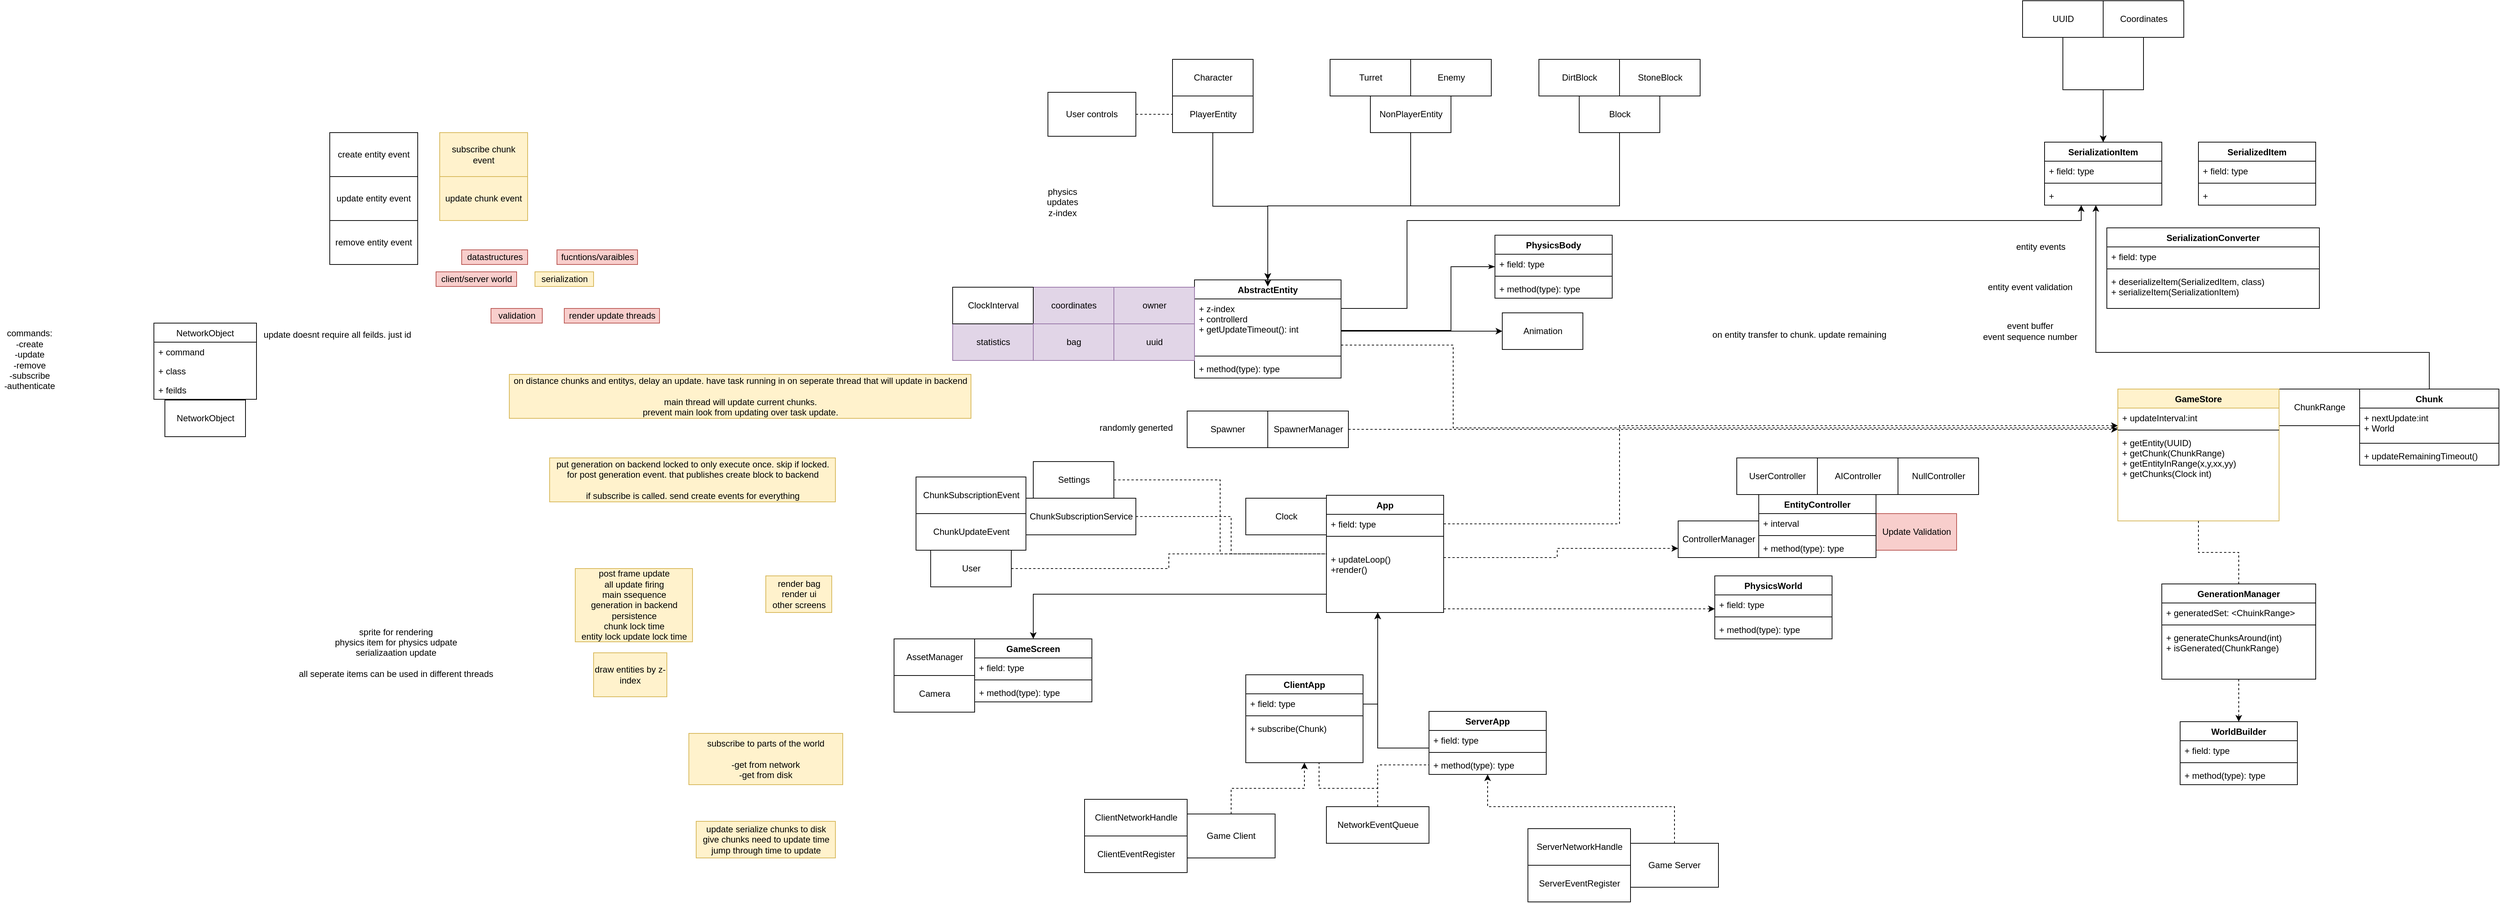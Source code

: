 <mxfile version="14.6.13" type="device"><diagram id="NtsDKtG4CIhu30oGSJeJ" name="infra design"><mxGraphModel dx="2348" dy="1795" grid="1" gridSize="10" guides="1" tooltips="1" connect="1" arrows="1" fold="1" page="1" pageScale="1" pageWidth="850" pageHeight="1100" math="0" shadow="0"><root><mxCell id="0"/><mxCell id="1" parent="0"/><mxCell id="fwEXRyzx7vFGP22jpzr9-11" value="subscribe to parts of the world&lt;br&gt;&lt;br&gt;-get from network&lt;br&gt;-get from disk" style="text;html=1;strokeColor=#d6b656;fillColor=#fff2cc;align=center;verticalAlign=middle;whiteSpace=wrap;rounded=0;" parent="1" vertex="1"><mxGeometry x="-570" y="840" width="210" height="70" as="geometry"/></mxCell><mxCell id="fwEXRyzx7vFGP22jpzr9-13" style="edgeStyle=none;rounded=0;orthogonalLoop=1;jettySize=auto;html=1;entryX=0;entryY=0.5;entryDx=0;entryDy=0;dashed=1;endArrow=none;endFill=0;" parent="1" source="fwEXRyzx7vFGP22jpzr9-12" target="fwEXRyzx7vFGP22jpzr9-9" edge="1"><mxGeometry relative="1" as="geometry"/></mxCell><mxCell id="fwEXRyzx7vFGP22jpzr9-12" value="User controls" style="rounded=0;whiteSpace=wrap;html=1;" parent="1" vertex="1"><mxGeometry x="-80" y="-35" width="120" height="60" as="geometry"/></mxCell><mxCell id="fwEXRyzx7vFGP22jpzr9-16" value="create entity event" style="rounded=0;whiteSpace=wrap;html=1;" parent="1" vertex="1"><mxGeometry x="-1060" y="20" width="120" height="60" as="geometry"/></mxCell><mxCell id="fwEXRyzx7vFGP22jpzr9-17" value="update entity event" style="rounded=0;whiteSpace=wrap;html=1;" parent="1" vertex="1"><mxGeometry x="-1060" y="80" width="120" height="60" as="geometry"/></mxCell><mxCell id="fwEXRyzx7vFGP22jpzr9-18" value="remove entity event" style="rounded=0;whiteSpace=wrap;html=1;" parent="1" vertex="1"><mxGeometry x="-1060" y="140" width="120" height="60" as="geometry"/></mxCell><mxCell id="fwEXRyzx7vFGP22jpzr9-19" value="entity events" style="text;html=1;strokeColor=none;fillColor=none;align=center;verticalAlign=middle;whiteSpace=wrap;rounded=0;" parent="1" vertex="1"><mxGeometry x="1180" y="131" width="190" height="90" as="geometry"/></mxCell><mxCell id="fwEXRyzx7vFGP22jpzr9-23" style="edgeStyle=orthogonalEdgeStyle;rounded=0;orthogonalLoop=1;jettySize=auto;html=1;endArrow=classic;endFill=1;" parent="1" source="fwEXRyzx7vFGP22jpzr9-76" target="fwEXRyzx7vFGP22jpzr9-72" edge="1"><mxGeometry relative="1" as="geometry"><mxPoint x="90" y="406" as="sourcePoint"/><mxPoint x="290" y="420" as="targetPoint"/><Array as="points"><mxPoint x="370" y="800"/></Array></mxGeometry></mxCell><mxCell id="fwEXRyzx7vFGP22jpzr9-22" value="draw entities by z-index" style="text;html=1;strokeColor=#d6b656;fillColor=#fff2cc;align=center;verticalAlign=middle;whiteSpace=wrap;rounded=0;" parent="1" vertex="1"><mxGeometry x="-700" y="730" width="100" height="60" as="geometry"/></mxCell><mxCell id="fwEXRyzx7vFGP22jpzr9-38" value="physics&lt;br&gt;updates&lt;br&gt;z-index" style="text;html=1;strokeColor=none;fillColor=none;align=center;verticalAlign=middle;whiteSpace=wrap;rounded=0;" parent="1" vertex="1"><mxGeometry x="-100" y="90" width="80" height="50" as="geometry"/></mxCell><mxCell id="fwEXRyzx7vFGP22jpzr9-41" value="entity event validation" style="text;html=1;align=center;verticalAlign=middle;resizable=0;points=[];autosize=1;" parent="1" vertex="1"><mxGeometry x="1195" y="221" width="130" height="20" as="geometry"/></mxCell><mxCell id="fwEXRyzx7vFGP22jpzr9-42" value="update serialize chunks to disk&lt;br&gt;give chunks need to update time&lt;br&gt;jump through time to update" style="text;html=1;align=center;verticalAlign=middle;resizable=0;points=[];autosize=1;fillColor=#fff2cc;strokeColor=#d6b656;" parent="1" vertex="1"><mxGeometry x="-560" y="960" width="190" height="50" as="geometry"/></mxCell><mxCell id="fwEXRyzx7vFGP22jpzr9-43" value="event buffer&lt;br&gt;event sequence number" style="text;html=1;align=center;verticalAlign=middle;resizable=0;points=[];autosize=1;" parent="1" vertex="1"><mxGeometry x="1190" y="276" width="140" height="30" as="geometry"/></mxCell><mxCell id="fwEXRyzx7vFGP22jpzr9-48" value="PhysicsWorld" style="swimlane;fontStyle=1;align=center;verticalAlign=top;childLayout=stackLayout;horizontal=1;startSize=26;horizontalStack=0;resizeParent=1;resizeParentMax=0;resizeLast=0;collapsible=1;marginBottom=0;" parent="1" vertex="1"><mxGeometry x="830" y="625" width="160" height="86" as="geometry"/></mxCell><mxCell id="fwEXRyzx7vFGP22jpzr9-49" value="+ field: type" style="text;strokeColor=none;fillColor=none;align=left;verticalAlign=top;spacingLeft=4;spacingRight=4;overflow=hidden;rotatable=0;points=[[0,0.5],[1,0.5]];portConstraint=eastwest;" parent="fwEXRyzx7vFGP22jpzr9-48" vertex="1"><mxGeometry y="26" width="160" height="26" as="geometry"/></mxCell><mxCell id="fwEXRyzx7vFGP22jpzr9-50" value="" style="line;strokeWidth=1;fillColor=none;align=left;verticalAlign=middle;spacingTop=-1;spacingLeft=3;spacingRight=3;rotatable=0;labelPosition=right;points=[];portConstraint=eastwest;" parent="fwEXRyzx7vFGP22jpzr9-48" vertex="1"><mxGeometry y="52" width="160" height="8" as="geometry"/></mxCell><mxCell id="fwEXRyzx7vFGP22jpzr9-51" value="+ method(type): type" style="text;strokeColor=none;fillColor=none;align=left;verticalAlign=top;spacingLeft=4;spacingRight=4;overflow=hidden;rotatable=0;points=[[0,0.5],[1,0.5]];portConstraint=eastwest;" parent="fwEXRyzx7vFGP22jpzr9-48" vertex="1"><mxGeometry y="60" width="160" height="26" as="geometry"/></mxCell><mxCell id="fwEXRyzx7vFGP22jpzr9-56" value="PhysicsBody" style="swimlane;fontStyle=1;align=center;verticalAlign=top;childLayout=stackLayout;horizontal=1;startSize=26;horizontalStack=0;resizeParent=1;resizeParentMax=0;resizeLast=0;collapsible=1;marginBottom=0;" parent="1" vertex="1"><mxGeometry x="530" y="160" width="160" height="86" as="geometry"/></mxCell><mxCell id="fwEXRyzx7vFGP22jpzr9-57" value="+ field: type" style="text;strokeColor=none;fillColor=none;align=left;verticalAlign=top;spacingLeft=4;spacingRight=4;overflow=hidden;rotatable=0;points=[[0,0.5],[1,0.5]];portConstraint=eastwest;" parent="fwEXRyzx7vFGP22jpzr9-56" vertex="1"><mxGeometry y="26" width="160" height="26" as="geometry"/></mxCell><mxCell id="fwEXRyzx7vFGP22jpzr9-58" value="" style="line;strokeWidth=1;fillColor=none;align=left;verticalAlign=middle;spacingTop=-1;spacingLeft=3;spacingRight=3;rotatable=0;labelPosition=right;points=[];portConstraint=eastwest;" parent="fwEXRyzx7vFGP22jpzr9-56" vertex="1"><mxGeometry y="52" width="160" height="8" as="geometry"/></mxCell><mxCell id="fwEXRyzx7vFGP22jpzr9-59" value="+ method(type): type" style="text;strokeColor=none;fillColor=none;align=left;verticalAlign=top;spacingLeft=4;spacingRight=4;overflow=hidden;rotatable=0;points=[[0,0.5],[1,0.5]];portConstraint=eastwest;" parent="fwEXRyzx7vFGP22jpzr9-56" vertex="1"><mxGeometry y="60" width="160" height="26" as="geometry"/></mxCell><mxCell id="fwEXRyzx7vFGP22jpzr9-60" style="edgeStyle=orthogonalEdgeStyle;rounded=0;orthogonalLoop=1;jettySize=auto;html=1;endArrow=classicThin;endFill=1;" parent="1" source="fwEXRyzx7vFGP22jpzr9-45" target="fwEXRyzx7vFGP22jpzr9-56" edge="1"><mxGeometry relative="1" as="geometry"><Array as="points"><mxPoint x="470" y="290"/><mxPoint x="470" y="203"/></Array></mxGeometry></mxCell><mxCell id="fwEXRyzx7vFGP22jpzr9-61" value="WorldBuilder" style="swimlane;fontStyle=1;align=center;verticalAlign=top;childLayout=stackLayout;horizontal=1;startSize=26;horizontalStack=0;resizeParent=1;resizeParentMax=0;resizeLast=0;collapsible=1;marginBottom=0;" parent="1" vertex="1"><mxGeometry x="1465" y="824" width="160" height="86" as="geometry"/></mxCell><mxCell id="fwEXRyzx7vFGP22jpzr9-62" value="+ field: type" style="text;strokeColor=none;fillColor=none;align=left;verticalAlign=top;spacingLeft=4;spacingRight=4;overflow=hidden;rotatable=0;points=[[0,0.5],[1,0.5]];portConstraint=eastwest;" parent="fwEXRyzx7vFGP22jpzr9-61" vertex="1"><mxGeometry y="26" width="160" height="26" as="geometry"/></mxCell><mxCell id="fwEXRyzx7vFGP22jpzr9-63" value="" style="line;strokeWidth=1;fillColor=none;align=left;verticalAlign=middle;spacingTop=-1;spacingLeft=3;spacingRight=3;rotatable=0;labelPosition=right;points=[];portConstraint=eastwest;" parent="fwEXRyzx7vFGP22jpzr9-61" vertex="1"><mxGeometry y="52" width="160" height="8" as="geometry"/></mxCell><mxCell id="fwEXRyzx7vFGP22jpzr9-64" value="+ method(type): type" style="text;strokeColor=none;fillColor=none;align=left;verticalAlign=top;spacingLeft=4;spacingRight=4;overflow=hidden;rotatable=0;points=[[0,0.5],[1,0.5]];portConstraint=eastwest;" parent="fwEXRyzx7vFGP22jpzr9-61" vertex="1"><mxGeometry y="60" width="160" height="26" as="geometry"/></mxCell><mxCell id="fwEXRyzx7vFGP22jpzr9-72" value="App" style="swimlane;fontStyle=1;align=center;verticalAlign=top;childLayout=stackLayout;horizontal=1;startSize=26;horizontalStack=0;resizeParent=1;resizeParentMax=0;resizeLast=0;collapsible=1;marginBottom=0;" parent="1" vertex="1"><mxGeometry x="300" y="515" width="160" height="160" as="geometry"/></mxCell><mxCell id="fwEXRyzx7vFGP22jpzr9-73" value="+ field: type" style="text;strokeColor=none;fillColor=none;align=left;verticalAlign=top;spacingLeft=4;spacingRight=4;overflow=hidden;rotatable=0;points=[[0,0.5],[1,0.5]];portConstraint=eastwest;" parent="fwEXRyzx7vFGP22jpzr9-72" vertex="1"><mxGeometry y="26" width="160" height="26" as="geometry"/></mxCell><mxCell id="fwEXRyzx7vFGP22jpzr9-74" value="" style="line;strokeWidth=1;fillColor=none;align=left;verticalAlign=middle;spacingTop=-1;spacingLeft=3;spacingRight=3;rotatable=0;labelPosition=right;points=[];portConstraint=eastwest;" parent="fwEXRyzx7vFGP22jpzr9-72" vertex="1"><mxGeometry y="52" width="160" height="8" as="geometry"/></mxCell><mxCell id="fwEXRyzx7vFGP22jpzr9-75" value="&#10;+ updateLoop()&#10;+render()" style="text;strokeColor=none;fillColor=none;align=left;verticalAlign=top;spacingLeft=4;spacingRight=4;overflow=hidden;rotatable=0;points=[[0,0.5],[1,0.5]];portConstraint=eastwest;" parent="fwEXRyzx7vFGP22jpzr9-72" vertex="1"><mxGeometry y="60" width="160" height="100" as="geometry"/></mxCell><mxCell id="fwEXRyzx7vFGP22jpzr9-86" style="edgeStyle=orthogonalEdgeStyle;rounded=0;orthogonalLoop=1;jettySize=auto;html=1;endArrow=classic;endFill=1;" parent="1" source="fwEXRyzx7vFGP22jpzr9-80" target="fwEXRyzx7vFGP22jpzr9-72" edge="1"><mxGeometry relative="1" as="geometry"><Array as="points"><mxPoint x="580" y="860"/><mxPoint x="370" y="860"/></Array></mxGeometry></mxCell><mxCell id="fwEXRyzx7vFGP22jpzr9-80" value="ServerApp" style="swimlane;fontStyle=1;align=center;verticalAlign=top;childLayout=stackLayout;horizontal=1;startSize=26;horizontalStack=0;resizeParent=1;resizeParentMax=0;resizeLast=0;collapsible=1;marginBottom=0;" parent="1" vertex="1"><mxGeometry x="440" y="810" width="160" height="86" as="geometry"/></mxCell><mxCell id="fwEXRyzx7vFGP22jpzr9-81" value="+ field: type" style="text;strokeColor=none;fillColor=none;align=left;verticalAlign=top;spacingLeft=4;spacingRight=4;overflow=hidden;rotatable=0;points=[[0,0.5],[1,0.5]];portConstraint=eastwest;" parent="fwEXRyzx7vFGP22jpzr9-80" vertex="1"><mxGeometry y="26" width="160" height="26" as="geometry"/></mxCell><mxCell id="fwEXRyzx7vFGP22jpzr9-82" value="" style="line;strokeWidth=1;fillColor=none;align=left;verticalAlign=middle;spacingTop=-1;spacingLeft=3;spacingRight=3;rotatable=0;labelPosition=right;points=[];portConstraint=eastwest;" parent="fwEXRyzx7vFGP22jpzr9-80" vertex="1"><mxGeometry y="52" width="160" height="8" as="geometry"/></mxCell><mxCell id="fwEXRyzx7vFGP22jpzr9-83" value="+ method(type): type" style="text;strokeColor=none;fillColor=none;align=left;verticalAlign=top;spacingLeft=4;spacingRight=4;overflow=hidden;rotatable=0;points=[[0,0.5],[1,0.5]];portConstraint=eastwest;" parent="fwEXRyzx7vFGP22jpzr9-80" vertex="1"><mxGeometry y="60" width="160" height="26" as="geometry"/></mxCell><mxCell id="fwEXRyzx7vFGP22jpzr9-120" value="Clock" style="html=1;" parent="1" vertex="1"><mxGeometry x="190" y="519" width="110" height="50" as="geometry"/></mxCell><mxCell id="fwEXRyzx7vFGP22jpzr9-162" style="edgeStyle=orthogonalEdgeStyle;rounded=0;orthogonalLoop=1;jettySize=auto;html=1;dashed=1;endArrow=none;endFill=0;" parent="1" source="fwEXRyzx7vFGP22jpzr9-121" target="fwEXRyzx7vFGP22jpzr9-72" edge="1"><mxGeometry relative="1" as="geometry"/></mxCell><mxCell id="fwEXRyzx7vFGP22jpzr9-121" value="User" style="html=1;" parent="1" vertex="1"><mxGeometry x="-240" y="590" width="110" height="50" as="geometry"/></mxCell><mxCell id="fwEXRyzx7vFGP22jpzr9-125" value="" style="group" parent="1" vertex="1" connectable="0"><mxGeometry x="590" y="-80" width="220" height="100" as="geometry"/></mxCell><mxCell id="fwEXRyzx7vFGP22jpzr9-2" value="Block" style="html=1;" parent="fwEXRyzx7vFGP22jpzr9-125" vertex="1"><mxGeometry x="55" y="50" width="110" height="50" as="geometry"/></mxCell><mxCell id="fwEXRyzx7vFGP22jpzr9-29" value="DirtBlock" style="html=1;" parent="fwEXRyzx7vFGP22jpzr9-125" vertex="1"><mxGeometry width="110" height="50" as="geometry"/></mxCell><mxCell id="fwEXRyzx7vFGP22jpzr9-30" value="StoneBlock" style="html=1;" parent="fwEXRyzx7vFGP22jpzr9-125" vertex="1"><mxGeometry x="110" width="110" height="50" as="geometry"/></mxCell><mxCell id="fwEXRyzx7vFGP22jpzr9-31" style="edgeStyle=none;rounded=0;orthogonalLoop=1;jettySize=auto;html=1;exitX=0.75;exitY=1;exitDx=0;exitDy=0;dashed=1;endArrow=none;endFill=0;" parent="fwEXRyzx7vFGP22jpzr9-125" source="fwEXRyzx7vFGP22jpzr9-2" target="fwEXRyzx7vFGP22jpzr9-2" edge="1"><mxGeometry relative="1" as="geometry"/></mxCell><mxCell id="fwEXRyzx7vFGP22jpzr9-126" value="" style="group" parent="1" vertex="1" connectable="0"><mxGeometry x="305" y="-80" width="220" height="100" as="geometry"/></mxCell><mxCell id="fwEXRyzx7vFGP22jpzr9-10" value="NonPlayerEntity" style="html=1;" parent="fwEXRyzx7vFGP22jpzr9-126" vertex="1"><mxGeometry x="55" y="50" width="110" height="50" as="geometry"/></mxCell><mxCell id="fwEXRyzx7vFGP22jpzr9-25" value="Turret" style="html=1;" parent="fwEXRyzx7vFGP22jpzr9-126" vertex="1"><mxGeometry width="110" height="50" as="geometry"/></mxCell><mxCell id="fwEXRyzx7vFGP22jpzr9-27" value="Enemy" style="html=1;" parent="fwEXRyzx7vFGP22jpzr9-126" vertex="1"><mxGeometry x="110" width="110" height="50" as="geometry"/></mxCell><mxCell id="fwEXRyzx7vFGP22jpzr9-127" value="" style="group" parent="1" vertex="1" connectable="0"><mxGeometry x="90" y="-80" width="110" height="100" as="geometry"/></mxCell><mxCell id="fwEXRyzx7vFGP22jpzr9-8" value="Character" style="html=1;" parent="fwEXRyzx7vFGP22jpzr9-127" vertex="1"><mxGeometry width="110" height="50" as="geometry"/></mxCell><mxCell id="fwEXRyzx7vFGP22jpzr9-9" value="PlayerEntity" style="html=1;" parent="fwEXRyzx7vFGP22jpzr9-127" vertex="1"><mxGeometry y="50" width="110" height="50" as="geometry"/></mxCell><mxCell id="fwEXRyzx7vFGP22jpzr9-128" value="" style="group" parent="1" vertex="1" connectable="0"><mxGeometry x="575" y="970" width="260" height="100" as="geometry"/></mxCell><mxCell id="fwEXRyzx7vFGP22jpzr9-37" value="Game Server" style="rounded=0;whiteSpace=wrap;html=1;" parent="fwEXRyzx7vFGP22jpzr9-128" vertex="1"><mxGeometry x="140" y="20" width="120" height="60" as="geometry"/></mxCell><mxCell id="fwEXRyzx7vFGP22jpzr9-53" value="ServerNetworkHandle" style="html=1;" parent="fwEXRyzx7vFGP22jpzr9-128" vertex="1"><mxGeometry width="140" height="50" as="geometry"/></mxCell><mxCell id="fwEXRyzx7vFGP22jpzr9-55" value="ServerEventRegister" style="html=1;" parent="fwEXRyzx7vFGP22jpzr9-128" vertex="1"><mxGeometry y="50" width="140" height="50" as="geometry"/></mxCell><mxCell id="fwEXRyzx7vFGP22jpzr9-129" value="" style="group" parent="1" vertex="1" connectable="0"><mxGeometry x="-30" y="930" width="260" height="100" as="geometry"/></mxCell><mxCell id="fwEXRyzx7vFGP22jpzr9-52" value="ClientNetworkHandle" style="html=1;" parent="fwEXRyzx7vFGP22jpzr9-129" vertex="1"><mxGeometry width="140" height="50" as="geometry"/></mxCell><mxCell id="fwEXRyzx7vFGP22jpzr9-54" value="ClientEventRegister" style="html=1;" parent="fwEXRyzx7vFGP22jpzr9-129" vertex="1"><mxGeometry y="50" width="140" height="50" as="geometry"/></mxCell><mxCell id="fwEXRyzx7vFGP22jpzr9-87" value="Game Client" style="rounded=0;whiteSpace=wrap;html=1;" parent="fwEXRyzx7vFGP22jpzr9-129" vertex="1"><mxGeometry x="140" y="20" width="120" height="60" as="geometry"/></mxCell><mxCell id="fwEXRyzx7vFGP22jpzr9-165" style="edgeStyle=orthogonalEdgeStyle;rounded=0;orthogonalLoop=1;jettySize=auto;html=1;dashed=1;endArrow=none;endFill=0;" parent="1" source="fwEXRyzx7vFGP22jpzr9-130" target="fwEXRyzx7vFGP22jpzr9-72" edge="1"><mxGeometry relative="1" as="geometry"/></mxCell><mxCell id="fwEXRyzx7vFGP22jpzr9-130" value="ChunkSubscriptionService" style="html=1;" parent="1" vertex="1"><mxGeometry x="-110" y="519" width="150" height="50" as="geometry"/></mxCell><mxCell id="fwEXRyzx7vFGP22jpzr9-160" style="edgeStyle=orthogonalEdgeStyle;rounded=0;orthogonalLoop=1;jettySize=auto;html=1;dashed=1;endArrow=none;endFill=0;" parent="1" source="fwEXRyzx7vFGP22jpzr9-137" target="fwEXRyzx7vFGP22jpzr9-72" edge="1"><mxGeometry relative="1" as="geometry"/></mxCell><mxCell id="fwEXRyzx7vFGP22jpzr9-137" value="Settings" style="html=1;" parent="1" vertex="1"><mxGeometry x="-100" y="469" width="110" height="50" as="geometry"/></mxCell><mxCell id="fwEXRyzx7vFGP22jpzr9-138" style="edgeStyle=orthogonalEdgeStyle;rounded=0;orthogonalLoop=1;jettySize=auto;html=1;endArrow=classic;endFill=1;dashed=1;" parent="1" source="fwEXRyzx7vFGP22jpzr9-73" target="fwEXRyzx7vFGP22jpzr9-106" edge="1"><mxGeometry relative="1" as="geometry"><Array as="points"><mxPoint x="700" y="554"/><mxPoint x="700" y="420"/></Array></mxGeometry></mxCell><mxCell id="fwEXRyzx7vFGP22jpzr9-139" style="edgeStyle=orthogonalEdgeStyle;rounded=0;orthogonalLoop=1;jettySize=auto;html=1;dashed=1;endArrow=none;endFill=0;" parent="1" source="fwEXRyzx7vFGP22jpzr9-44" target="fwEXRyzx7vFGP22jpzr9-106" edge="1"><mxGeometry relative="1" as="geometry"><Array as="points"><mxPoint x="473" y="310"/><mxPoint x="473" y="423"/></Array></mxGeometry></mxCell><mxCell id="fwEXRyzx7vFGP22jpzr9-140" value="Animation" style="html=1;" parent="1" vertex="1"><mxGeometry x="540" y="266" width="110" height="50" as="geometry"/></mxCell><mxCell id="fwEXRyzx7vFGP22jpzr9-141" style="edgeStyle=orthogonalEdgeStyle;rounded=0;orthogonalLoop=1;jettySize=auto;html=1;entryX=0;entryY=0.5;entryDx=0;entryDy=0;endArrow=classic;endFill=1;" parent="1" source="fwEXRyzx7vFGP22jpzr9-45" target="fwEXRyzx7vFGP22jpzr9-140" edge="1"><mxGeometry relative="1" as="geometry"><Array as="points"><mxPoint x="460" y="291"/><mxPoint x="460" y="291"/></Array></mxGeometry></mxCell><mxCell id="fwEXRyzx7vFGP22jpzr9-146" value="" style="group" parent="1" vertex="1" connectable="0"><mxGeometry x="780" y="464" width="400" height="136" as="geometry"/></mxCell><mxCell id="fwEXRyzx7vFGP22jpzr9-118" value="UserController" style="html=1;" parent="fwEXRyzx7vFGP22jpzr9-146" vertex="1"><mxGeometry x="80" width="110" height="50" as="geometry"/></mxCell><mxCell id="fwEXRyzx7vFGP22jpzr9-119" value="AIController" style="html=1;" parent="fwEXRyzx7vFGP22jpzr9-146" vertex="1"><mxGeometry x="190" width="110" height="50" as="geometry"/></mxCell><mxCell id="fwEXRyzx7vFGP22jpzr9-124" value="" style="group" parent="fwEXRyzx7vFGP22jpzr9-146" vertex="1" connectable="0"><mxGeometry y="50" width="380" height="86" as="geometry"/></mxCell><mxCell id="fwEXRyzx7vFGP22jpzr9-98" value="ControllerManager" style="html=1;" parent="fwEXRyzx7vFGP22jpzr9-124" vertex="1"><mxGeometry y="36" width="110" height="50" as="geometry"/></mxCell><mxCell id="fwEXRyzx7vFGP22jpzr9-99" value="Update Validation" style="html=1;fillColor=#f8cecc;strokeColor=#b85450;" parent="fwEXRyzx7vFGP22jpzr9-124" vertex="1"><mxGeometry x="270" y="26" width="110" height="50" as="geometry"/></mxCell><mxCell id="fwEXRyzx7vFGP22jpzr9-114" value="EntityController" style="swimlane;fontStyle=1;align=center;verticalAlign=top;childLayout=stackLayout;horizontal=1;startSize=26;horizontalStack=0;resizeParent=1;resizeParentMax=0;resizeLast=0;collapsible=1;marginBottom=0;" parent="fwEXRyzx7vFGP22jpzr9-124" vertex="1"><mxGeometry x="110" width="160" height="86" as="geometry"/></mxCell><mxCell id="fwEXRyzx7vFGP22jpzr9-115" value="+ interval" style="text;strokeColor=none;fillColor=none;align=left;verticalAlign=top;spacingLeft=4;spacingRight=4;overflow=hidden;rotatable=0;points=[[0,0.5],[1,0.5]];portConstraint=eastwest;" parent="fwEXRyzx7vFGP22jpzr9-114" vertex="1"><mxGeometry y="26" width="160" height="26" as="geometry"/></mxCell><mxCell id="fwEXRyzx7vFGP22jpzr9-116" value="" style="line;strokeWidth=1;fillColor=none;align=left;verticalAlign=middle;spacingTop=-1;spacingLeft=3;spacingRight=3;rotatable=0;labelPosition=right;points=[];portConstraint=eastwest;" parent="fwEXRyzx7vFGP22jpzr9-114" vertex="1"><mxGeometry y="52" width="160" height="8" as="geometry"/></mxCell><mxCell id="fwEXRyzx7vFGP22jpzr9-117" value="+ method(type): type" style="text;strokeColor=none;fillColor=none;align=left;verticalAlign=top;spacingLeft=4;spacingRight=4;overflow=hidden;rotatable=0;points=[[0,0.5],[1,0.5]];portConstraint=eastwest;" parent="fwEXRyzx7vFGP22jpzr9-114" vertex="1"><mxGeometry y="60" width="160" height="26" as="geometry"/></mxCell><mxCell id="fwEXRyzx7vFGP22jpzr9-234" value="NullController" style="html=1;" parent="fwEXRyzx7vFGP22jpzr9-146" vertex="1"><mxGeometry x="300" width="110" height="50" as="geometry"/></mxCell><mxCell id="fwEXRyzx7vFGP22jpzr9-147" value="" style="group" parent="1" vertex="1" connectable="0"><mxGeometry x="-80" y="760" width="430" height="120" as="geometry"/></mxCell><mxCell id="fwEXRyzx7vFGP22jpzr9-76" value="ClientApp" style="swimlane;fontStyle=1;align=center;verticalAlign=top;childLayout=stackLayout;horizontal=1;startSize=26;horizontalStack=0;resizeParent=1;resizeParentMax=0;resizeLast=0;collapsible=1;marginBottom=0;" parent="fwEXRyzx7vFGP22jpzr9-147" vertex="1"><mxGeometry x="270" width="160" height="120" as="geometry"/></mxCell><mxCell id="fwEXRyzx7vFGP22jpzr9-77" value="+ field: type" style="text;strokeColor=none;fillColor=none;align=left;verticalAlign=top;spacingLeft=4;spacingRight=4;overflow=hidden;rotatable=0;points=[[0,0.5],[1,0.5]];portConstraint=eastwest;" parent="fwEXRyzx7vFGP22jpzr9-76" vertex="1"><mxGeometry y="26" width="160" height="26" as="geometry"/></mxCell><mxCell id="fwEXRyzx7vFGP22jpzr9-78" value="" style="line;strokeWidth=1;fillColor=none;align=left;verticalAlign=middle;spacingTop=-1;spacingLeft=3;spacingRight=3;rotatable=0;labelPosition=right;points=[];portConstraint=eastwest;" parent="fwEXRyzx7vFGP22jpzr9-76" vertex="1"><mxGeometry y="52" width="160" height="8" as="geometry"/></mxCell><mxCell id="fwEXRyzx7vFGP22jpzr9-79" value="+ subscribe(Chunk)" style="text;strokeColor=none;fillColor=none;align=left;verticalAlign=top;spacingLeft=4;spacingRight=4;overflow=hidden;rotatable=0;points=[[0,0.5],[1,0.5]];portConstraint=eastwest;" parent="fwEXRyzx7vFGP22jpzr9-76" vertex="1"><mxGeometry y="60" width="160" height="60" as="geometry"/></mxCell><mxCell id="fwEXRyzx7vFGP22jpzr9-148" style="edgeStyle=orthogonalEdgeStyle;rounded=0;orthogonalLoop=1;jettySize=auto;html=1;endArrow=classic;endFill=1;dashed=1;" parent="1" source="fwEXRyzx7vFGP22jpzr9-75" target="fwEXRyzx7vFGP22jpzr9-48" edge="1"><mxGeometry relative="1" as="geometry"><Array as="points"><mxPoint x="590" y="670"/><mxPoint x="590" y="670"/></Array></mxGeometry></mxCell><mxCell id="fwEXRyzx7vFGP22jpzr9-149" style="edgeStyle=orthogonalEdgeStyle;rounded=0;orthogonalLoop=1;jettySize=auto;html=1;dashed=1;endArrow=classic;endFill=1;" parent="1" source="fwEXRyzx7vFGP22jpzr9-87" target="fwEXRyzx7vFGP22jpzr9-76" edge="1"><mxGeometry relative="1" as="geometry"/></mxCell><mxCell id="fwEXRyzx7vFGP22jpzr9-150" style="edgeStyle=orthogonalEdgeStyle;rounded=0;orthogonalLoop=1;jettySize=auto;html=1;dashed=1;endArrow=classic;endFill=1;" parent="1" source="fwEXRyzx7vFGP22jpzr9-37" target="fwEXRyzx7vFGP22jpzr9-80" edge="1"><mxGeometry relative="1" as="geometry"><Array as="points"><mxPoint x="775" y="940"/><mxPoint x="520" y="940"/></Array></mxGeometry></mxCell><mxCell id="fwEXRyzx7vFGP22jpzr9-151" style="edgeStyle=orthogonalEdgeStyle;rounded=0;orthogonalLoop=1;jettySize=auto;html=1;entryX=0;entryY=0.75;entryDx=0;entryDy=0;dashed=1;endArrow=classic;endFill=1;" parent="1" source="fwEXRyzx7vFGP22jpzr9-75" target="fwEXRyzx7vFGP22jpzr9-98" edge="1"><mxGeometry relative="1" as="geometry"><Array as="points"><mxPoint x="615" y="600"/><mxPoint x="615" y="588"/></Array></mxGeometry></mxCell><mxCell id="fwEXRyzx7vFGP22jpzr9-153" style="edgeStyle=orthogonalEdgeStyle;rounded=0;orthogonalLoop=1;jettySize=auto;html=1;dashed=1;endArrow=none;endFill=0;entryX=0;entryY=0.5;entryDx=0;entryDy=0;" parent="1" source="fwEXRyzx7vFGP22jpzr9-152" target="fwEXRyzx7vFGP22jpzr9-83" edge="1"><mxGeometry relative="1" as="geometry"/></mxCell><mxCell id="fwEXRyzx7vFGP22jpzr9-154" style="edgeStyle=orthogonalEdgeStyle;rounded=0;orthogonalLoop=1;jettySize=auto;html=1;dashed=1;endArrow=none;endFill=0;" parent="1" source="fwEXRyzx7vFGP22jpzr9-152" target="fwEXRyzx7vFGP22jpzr9-76" edge="1"><mxGeometry relative="1" as="geometry"><Array as="points"><mxPoint x="370" y="915"/><mxPoint x="290" y="915"/></Array></mxGeometry></mxCell><mxCell id="fwEXRyzx7vFGP22jpzr9-152" value="NetworkEventQueue" style="html=1;" parent="1" vertex="1"><mxGeometry x="300" y="940" width="140" height="50" as="geometry"/></mxCell><mxCell id="fwEXRyzx7vFGP22jpzr9-156" value="" style="group" parent="1" vertex="1" connectable="0"><mxGeometry x="110" y="400" width="220" height="50" as="geometry"/></mxCell><mxCell id="fwEXRyzx7vFGP22jpzr9-136" value="Spawner" style="html=1;" parent="fwEXRyzx7vFGP22jpzr9-156" vertex="1"><mxGeometry width="110" height="50" as="geometry"/></mxCell><mxCell id="fwEXRyzx7vFGP22jpzr9-155" value="SpawnerManager" style="html=1;" parent="fwEXRyzx7vFGP22jpzr9-156" vertex="1"><mxGeometry x="110" width="110" height="50" as="geometry"/></mxCell><mxCell id="fwEXRyzx7vFGP22jpzr9-157" value="post frame update&lt;br&gt;all update firing&lt;br&gt;main ssequence&lt;br&gt;generation in backend&lt;br&gt;persistence&lt;br&gt;chunk lock time&lt;br&gt;entity lock update lock time" style="text;html=1;align=center;verticalAlign=middle;resizable=0;points=[];autosize=1;fillColor=#fff2cc;strokeColor=#d6b656;" parent="1" vertex="1"><mxGeometry x="-725" y="615" width="160" height="100" as="geometry"/></mxCell><mxCell id="fwEXRyzx7vFGP22jpzr9-158" value="randomly generted" style="text;html=1;align=center;verticalAlign=middle;resizable=0;points=[];autosize=1;" parent="1" vertex="1"><mxGeometry x="-20" y="413" width="120" height="20" as="geometry"/></mxCell><mxCell id="fwEXRyzx7vFGP22jpzr9-163" value="put generation on backend locked to only execute once. skip if locked.&lt;br&gt;for post generation event. that publishes create block to backend&lt;br&gt;&lt;br&gt;if subscribe is called. send create events for everything" style="text;html=1;align=center;verticalAlign=middle;resizable=0;points=[];autosize=1;fillColor=#fff2cc;strokeColor=#d6b656;" parent="1" vertex="1"><mxGeometry x="-760" y="464" width="390" height="60" as="geometry"/></mxCell><mxCell id="fwEXRyzx7vFGP22jpzr9-164" value="on distance chunks and entitys, delay an update. have task running in on seperate thread that will update in backend&lt;br&gt;&lt;br&gt;main thread will update current chunks.&lt;br&gt;prevent main look from updating over task update." style="text;html=1;align=center;verticalAlign=middle;resizable=0;points=[];autosize=1;fillColor=#fff2cc;strokeColor=#d6b656;" parent="1" vertex="1"><mxGeometry x="-815" y="350" width="630" height="60" as="geometry"/></mxCell><mxCell id="fwEXRyzx7vFGP22jpzr9-167" value="subscribe chunk event" style="rounded=0;whiteSpace=wrap;html=1;fillColor=#fff2cc;strokeColor=#d6b656;" parent="1" vertex="1"><mxGeometry x="-910" y="20" width="120" height="60" as="geometry"/></mxCell><mxCell id="fwEXRyzx7vFGP22jpzr9-169" value="update chunk event" style="rounded=0;whiteSpace=wrap;html=1;fillColor=#fff2cc;strokeColor=#d6b656;" parent="1" vertex="1"><mxGeometry x="-910" y="80" width="120" height="60" as="geometry"/></mxCell><mxCell id="fwEXRyzx7vFGP22jpzr9-170" value="ChunkSubscriptionEvent" style="html=1;" parent="1" vertex="1"><mxGeometry x="-260" y="490" width="150" height="50" as="geometry"/></mxCell><mxCell id="fwEXRyzx7vFGP22jpzr9-171" value="ChunkUpdateEvent" style="html=1;" parent="1" vertex="1"><mxGeometry x="-260" y="540" width="150" height="50" as="geometry"/></mxCell><mxCell id="fwEXRyzx7vFGP22jpzr9-175" value="" style="group;" parent="1" vertex="1" connectable="0"><mxGeometry x="-320" y="221" width="640" height="170" as="geometry"/></mxCell><mxCell id="fwEXRyzx7vFGP22jpzr9-145" value="" style="group;" parent="fwEXRyzx7vFGP22jpzr9-175" vertex="1" connectable="0"><mxGeometry x="110" width="530" height="170" as="geometry"/></mxCell><mxCell id="fwEXRyzx7vFGP22jpzr9-44" value="AbstractEntity" style="swimlane;fontStyle=1;align=center;verticalAlign=top;childLayout=stackLayout;horizontal=1;startSize=26;horizontalStack=0;resizeParent=1;resizeParentMax=0;resizeLast=0;collapsible=1;marginBottom=0;" parent="fwEXRyzx7vFGP22jpzr9-145" vertex="1"><mxGeometry x="330" width="200" height="134" as="geometry"/></mxCell><mxCell id="fwEXRyzx7vFGP22jpzr9-45" value="+ z-index&#10;+ controllerd&#10;+ getUpdateTimeout(): int" style="text;strokeColor=none;fillColor=none;align=left;verticalAlign=top;spacingLeft=4;spacingRight=4;overflow=hidden;rotatable=0;points=[[0,0.5],[1,0.5]];portConstraint=eastwest;" parent="fwEXRyzx7vFGP22jpzr9-44" vertex="1"><mxGeometry y="26" width="200" height="74" as="geometry"/></mxCell><mxCell id="fwEXRyzx7vFGP22jpzr9-46" value="" style="line;strokeWidth=1;fillColor=none;align=left;verticalAlign=middle;spacingTop=-1;spacingLeft=3;spacingRight=3;rotatable=0;labelPosition=right;points=[];portConstraint=eastwest;" parent="fwEXRyzx7vFGP22jpzr9-44" vertex="1"><mxGeometry y="100" width="200" height="8" as="geometry"/></mxCell><mxCell id="fwEXRyzx7vFGP22jpzr9-47" value="+ method(type): type" style="text;strokeColor=none;fillColor=none;align=left;verticalAlign=top;spacingLeft=4;spacingRight=4;overflow=hidden;rotatable=0;points=[[0,0.5],[1,0.5]];portConstraint=eastwest;" parent="fwEXRyzx7vFGP22jpzr9-44" vertex="1"><mxGeometry y="108" width="200" height="26" as="geometry"/></mxCell><mxCell id="fwEXRyzx7vFGP22jpzr9-93" value="owner" style="html=1;fillColor=#e1d5e7;strokeColor=#9673a6;" parent="fwEXRyzx7vFGP22jpzr9-145" vertex="1"><mxGeometry x="220" y="10" width="110" height="50" as="geometry"/></mxCell><mxCell id="fwEXRyzx7vFGP22jpzr9-94" value="uuid" style="html=1;fillColor=#e1d5e7;strokeColor=#9673a6;" parent="fwEXRyzx7vFGP22jpzr9-145" vertex="1"><mxGeometry x="220" y="60" width="110" height="50" as="geometry"/></mxCell><mxCell id="fwEXRyzx7vFGP22jpzr9-95" value="coordinates" style="html=1;fillColor=#e1d5e7;strokeColor=#9673a6;" parent="fwEXRyzx7vFGP22jpzr9-145" vertex="1"><mxGeometry x="110" y="10" width="110" height="50" as="geometry"/></mxCell><mxCell id="fwEXRyzx7vFGP22jpzr9-144" value="&lt;span&gt;statistics&lt;/span&gt;" style="html=1;fillColor=#e1d5e7;strokeColor=#9673a6;" parent="fwEXRyzx7vFGP22jpzr9-145" vertex="1"><mxGeometry y="60" width="110" height="50" as="geometry"/></mxCell><mxCell id="fwEXRyzx7vFGP22jpzr9-172" value="ClockInterval" style="html=1;" parent="fwEXRyzx7vFGP22jpzr9-145" vertex="1"><mxGeometry y="10" width="110" height="50" as="geometry"/></mxCell><mxCell id="fwEXRyzx7vFGP22jpzr9-174" value="&lt;span&gt;bag&lt;/span&gt;" style="html=1;fillColor=#e1d5e7;strokeColor=#9673a6;" parent="fwEXRyzx7vFGP22jpzr9-145" vertex="1"><mxGeometry x="110" y="60" width="110" height="50" as="geometry"/></mxCell><mxCell id="fwEXRyzx7vFGP22jpzr9-176" value="render bag&lt;br&gt;render ui&lt;br&gt;other screens" style="text;html=1;align=center;verticalAlign=middle;resizable=0;points=[];autosize=1;fillColor=#fff2cc;strokeColor=#d6b656;" parent="1" vertex="1"><mxGeometry x="-465" y="625" width="90" height="50" as="geometry"/></mxCell><mxCell id="fwEXRyzx7vFGP22jpzr9-181" value="" style="group;" parent="1" vertex="1" connectable="0"><mxGeometry x="1380" y="370" width="520" height="180" as="geometry"/></mxCell><mxCell id="fwEXRyzx7vFGP22jpzr9-133" value="" style="group" parent="fwEXRyzx7vFGP22jpzr9-181" vertex="1" connectable="0"><mxGeometry width="440" height="180" as="geometry"/></mxCell><mxCell id="fwEXRyzx7vFGP22jpzr9-91" value="ChunkRange" style="html=1;" parent="fwEXRyzx7vFGP22jpzr9-133" vertex="1"><mxGeometry x="220" width="110" height="50" as="geometry"/></mxCell><mxCell id="fwEXRyzx7vFGP22jpzr9-106" value="GameStore" style="swimlane;fontStyle=1;align=center;verticalAlign=top;childLayout=stackLayout;horizontal=1;startSize=26;horizontalStack=0;resizeParent=1;resizeParentMax=0;resizeLast=0;collapsible=1;marginBottom=0;fillColor=#fff2cc;strokeColor=#d6b656;" parent="fwEXRyzx7vFGP22jpzr9-133" vertex="1"><mxGeometry width="220" height="180" as="geometry"><mxRectangle width="120" height="26" as="alternateBounds"/></mxGeometry></mxCell><mxCell id="fwEXRyzx7vFGP22jpzr9-107" value="+ updateInterval:int" style="text;strokeColor=none;fillColor=none;align=left;verticalAlign=top;spacingLeft=4;spacingRight=4;overflow=hidden;rotatable=0;points=[[0,0.5],[1,0.5]];portConstraint=eastwest;" parent="fwEXRyzx7vFGP22jpzr9-106" vertex="1"><mxGeometry y="26" width="220" height="26" as="geometry"/></mxCell><mxCell id="fwEXRyzx7vFGP22jpzr9-108" value="" style="line;strokeWidth=1;fillColor=none;align=left;verticalAlign=middle;spacingTop=-1;spacingLeft=3;spacingRight=3;rotatable=0;labelPosition=right;points=[];portConstraint=eastwest;" parent="fwEXRyzx7vFGP22jpzr9-106" vertex="1"><mxGeometry y="52" width="220" height="8" as="geometry"/></mxCell><mxCell id="fwEXRyzx7vFGP22jpzr9-109" value="+ getEntity(UUID)&#10;+ getChunk(ChunkRange)&#10;+ getEntityInRange(x,y,xx,yy)&#10;+ getChunks(Clock int)" style="text;strokeColor=none;fillColor=none;align=left;verticalAlign=top;spacingLeft=4;spacingRight=4;overflow=hidden;rotatable=0;points=[[0,0.5],[1,0.5]];portConstraint=eastwest;" parent="fwEXRyzx7vFGP22jpzr9-106" vertex="1"><mxGeometry y="60" width="220" height="120" as="geometry"/></mxCell><mxCell id="fwEXRyzx7vFGP22jpzr9-177" value="Chunk" style="swimlane;fontStyle=1;align=center;verticalAlign=top;childLayout=stackLayout;horizontal=1;startSize=26;horizontalStack=0;resizeParent=1;resizeParentMax=0;resizeLast=0;collapsible=1;marginBottom=0;" parent="fwEXRyzx7vFGP22jpzr9-181" vertex="1"><mxGeometry x="330" width="190" height="104" as="geometry"/></mxCell><mxCell id="fwEXRyzx7vFGP22jpzr9-178" value="+ nextUpdate:int&#10;+ World" style="text;strokeColor=none;fillColor=none;align=left;verticalAlign=top;spacingLeft=4;spacingRight=4;overflow=hidden;rotatable=0;points=[[0,0.5],[1,0.5]];portConstraint=eastwest;" parent="fwEXRyzx7vFGP22jpzr9-177" vertex="1"><mxGeometry y="26" width="190" height="44" as="geometry"/></mxCell><mxCell id="fwEXRyzx7vFGP22jpzr9-179" value="" style="line;strokeWidth=1;fillColor=none;align=left;verticalAlign=middle;spacingTop=-1;spacingLeft=3;spacingRight=3;rotatable=0;labelPosition=right;points=[];portConstraint=eastwest;" parent="fwEXRyzx7vFGP22jpzr9-177" vertex="1"><mxGeometry y="70" width="190" height="8" as="geometry"/></mxCell><mxCell id="fwEXRyzx7vFGP22jpzr9-180" value="+ updateRemainingTimeout()" style="text;strokeColor=none;fillColor=none;align=left;verticalAlign=top;spacingLeft=4;spacingRight=4;overflow=hidden;rotatable=0;points=[[0,0.5],[1,0.5]];portConstraint=eastwest;" parent="fwEXRyzx7vFGP22jpzr9-177" vertex="1"><mxGeometry y="78" width="190" height="26" as="geometry"/></mxCell><mxCell id="fwEXRyzx7vFGP22jpzr9-182" value="on entity transfer to chunk. update remaining" style="text;html=1;align=center;verticalAlign=middle;resizable=0;points=[];autosize=1;" parent="1" vertex="1"><mxGeometry x="820" y="286" width="250" height="20" as="geometry"/></mxCell><mxCell id="fwEXRyzx7vFGP22jpzr9-183" value="serialization&lt;br&gt;" style="text;html=1;align=center;verticalAlign=middle;resizable=0;points=[];autosize=1;fillColor=#fff2cc;strokeColor=#d6b656;" parent="1" vertex="1"><mxGeometry x="-780" y="210" width="80" height="20" as="geometry"/></mxCell><mxCell id="fwEXRyzx7vFGP22jpzr9-184" value="client/server world" style="text;html=1;align=center;verticalAlign=middle;resizable=0;points=[];autosize=1;fillColor=#f8cecc;strokeColor=#b85450;" parent="1" vertex="1"><mxGeometry x="-915" y="210" width="110" height="20" as="geometry"/></mxCell><mxCell id="fwEXRyzx7vFGP22jpzr9-185" value="validation" style="text;html=1;align=center;verticalAlign=middle;resizable=0;points=[];autosize=1;fillColor=#f8cecc;strokeColor=#b85450;" parent="1" vertex="1"><mxGeometry x="-840" y="260" width="70" height="20" as="geometry"/></mxCell><mxCell id="fwEXRyzx7vFGP22jpzr9-186" value="NetworkObject" style="swimlane;fontStyle=0;childLayout=stackLayout;horizontal=1;startSize=26;fillColor=none;horizontalStack=0;resizeParent=1;resizeParentMax=0;resizeLast=0;collapsible=1;marginBottom=0;" parent="1" vertex="1"><mxGeometry x="-1300" y="280" width="140" height="104" as="geometry"/></mxCell><mxCell id="fwEXRyzx7vFGP22jpzr9-187" value="+ command" style="text;strokeColor=none;fillColor=none;align=left;verticalAlign=top;spacingLeft=4;spacingRight=4;overflow=hidden;rotatable=0;points=[[0,0.5],[1,0.5]];portConstraint=eastwest;" parent="fwEXRyzx7vFGP22jpzr9-186" vertex="1"><mxGeometry y="26" width="140" height="26" as="geometry"/></mxCell><mxCell id="fwEXRyzx7vFGP22jpzr9-188" value="+ class" style="text;strokeColor=none;fillColor=none;align=left;verticalAlign=top;spacingLeft=4;spacingRight=4;overflow=hidden;rotatable=0;points=[[0,0.5],[1,0.5]];portConstraint=eastwest;" parent="fwEXRyzx7vFGP22jpzr9-186" vertex="1"><mxGeometry y="52" width="140" height="26" as="geometry"/></mxCell><mxCell id="fwEXRyzx7vFGP22jpzr9-189" value="+ feilds" style="text;strokeColor=none;fillColor=none;align=left;verticalAlign=top;spacingLeft=4;spacingRight=4;overflow=hidden;rotatable=0;points=[[0,0.5],[1,0.5]];portConstraint=eastwest;" parent="fwEXRyzx7vFGP22jpzr9-186" vertex="1"><mxGeometry y="78" width="140" height="26" as="geometry"/></mxCell><mxCell id="fwEXRyzx7vFGP22jpzr9-190" value="update doesnt require all feilds. just id" style="text;html=1;align=center;verticalAlign=middle;resizable=0;points=[];autosize=1;" parent="1" vertex="1"><mxGeometry x="-1160" y="286" width="220" height="20" as="geometry"/></mxCell><mxCell id="fwEXRyzx7vFGP22jpzr9-191" value="NetworkObject" style="html=1;" parent="1" vertex="1"><mxGeometry x="-1285" y="385" width="110" height="50" as="geometry"/></mxCell><mxCell id="fwEXRyzx7vFGP22jpzr9-192" value="commands:&lt;br&gt;-create&lt;br&gt;-update&lt;br&gt;-remove&lt;br&gt;-subscribe&lt;br&gt;-authenticate" style="text;html=1;align=center;verticalAlign=middle;resizable=0;points=[];autosize=1;" parent="1" vertex="1"><mxGeometry x="-1510" y="285" width="80" height="90" as="geometry"/></mxCell><mxCell id="fwEXRyzx7vFGP22jpzr9-193" value="render update threads" style="text;html=1;align=center;verticalAlign=middle;resizable=0;points=[];autosize=1;fillColor=#f8cecc;strokeColor=#b85450;" parent="1" vertex="1"><mxGeometry x="-740" y="260" width="130" height="20" as="geometry"/></mxCell><mxCell id="fwEXRyzx7vFGP22jpzr9-194" value="sprite for rendering&lt;br&gt;physics item for physics udpate&lt;br&gt;serializaation update&lt;br&gt;&lt;br&gt;all seperate items can be used in different threads" style="text;html=1;align=center;verticalAlign=middle;resizable=0;points=[];autosize=1;" parent="1" vertex="1"><mxGeometry x="-1110" y="690" width="280" height="80" as="geometry"/></mxCell><mxCell id="fwEXRyzx7vFGP22jpzr9-195" value="datastructures" style="text;html=1;align=center;verticalAlign=middle;resizable=0;points=[];autosize=1;fillColor=#f8cecc;strokeColor=#b85450;" parent="1" vertex="1"><mxGeometry x="-880" y="180" width="90" height="20" as="geometry"/></mxCell><mxCell id="fwEXRyzx7vFGP22jpzr9-196" value="fucntions/varaibles" style="text;html=1;align=center;verticalAlign=middle;resizable=0;points=[];autosize=1;fillColor=#f8cecc;strokeColor=#b85450;" parent="1" vertex="1"><mxGeometry x="-750" y="180" width="110" height="20" as="geometry"/></mxCell><mxCell id="fwEXRyzx7vFGP22jpzr9-223" style="edgeStyle=orthogonalEdgeStyle;rounded=0;orthogonalLoop=1;jettySize=auto;html=1;endArrow=classic;endFill=1;startArrow=none;startFill=0;" parent="1" source="fwEXRyzx7vFGP22jpzr9-44" target="fwEXRyzx7vFGP22jpzr9-206" edge="1"><mxGeometry relative="1" as="geometry"><Array as="points"><mxPoint x="410" y="260"/><mxPoint x="410" y="140"/><mxPoint x="1330" y="140"/></Array></mxGeometry></mxCell><mxCell id="fwEXRyzx7vFGP22jpzr9-231" style="edgeStyle=orthogonalEdgeStyle;rounded=0;orthogonalLoop=1;jettySize=auto;html=1;startArrow=none;startFill=0;endArrow=classic;endFill=1;" parent="1" source="fwEXRyzx7vFGP22jpzr9-177" target="fwEXRyzx7vFGP22jpzr9-206" edge="1"><mxGeometry relative="1" as="geometry"><Array as="points"><mxPoint x="1805" y="320"/><mxPoint x="1350" y="320"/></Array></mxGeometry></mxCell><mxCell id="fwEXRyzx7vFGP22jpzr9-232" value="" style="group" parent="1" vertex="1" connectable="0"><mxGeometry x="940" y="-160" width="725" height="420" as="geometry"/></mxCell><mxCell id="fwEXRyzx7vFGP22jpzr9-225" value="" style="group" parent="fwEXRyzx7vFGP22jpzr9-232" vertex="1" connectable="0"><mxGeometry width="725" height="279" as="geometry"/></mxCell><mxCell id="fwEXRyzx7vFGP22jpzr9-198" value="SerializedItem" style="swimlane;fontStyle=1;align=center;verticalAlign=top;childLayout=stackLayout;horizontal=1;startSize=26;horizontalStack=0;resizeParent=1;resizeParentMax=0;resizeLast=0;collapsible=1;marginBottom=0;" parent="fwEXRyzx7vFGP22jpzr9-225" vertex="1"><mxGeometry x="550" y="193" width="160" height="86" as="geometry"/></mxCell><mxCell id="fwEXRyzx7vFGP22jpzr9-199" value="+ field: type" style="text;strokeColor=none;fillColor=none;align=left;verticalAlign=top;spacingLeft=4;spacingRight=4;overflow=hidden;rotatable=0;points=[[0,0.5],[1,0.5]];portConstraint=eastwest;" parent="fwEXRyzx7vFGP22jpzr9-198" vertex="1"><mxGeometry y="26" width="160" height="26" as="geometry"/></mxCell><mxCell id="fwEXRyzx7vFGP22jpzr9-200" value="" style="line;strokeWidth=1;fillColor=none;align=left;verticalAlign=middle;spacingTop=-1;spacingLeft=3;spacingRight=3;rotatable=0;labelPosition=right;points=[];portConstraint=eastwest;" parent="fwEXRyzx7vFGP22jpzr9-198" vertex="1"><mxGeometry y="52" width="160" height="8" as="geometry"/></mxCell><mxCell id="fwEXRyzx7vFGP22jpzr9-201" value="+" style="text;strokeColor=none;fillColor=none;align=left;verticalAlign=top;spacingLeft=4;spacingRight=4;overflow=hidden;rotatable=0;points=[[0,0.5],[1,0.5]];portConstraint=eastwest;" parent="fwEXRyzx7vFGP22jpzr9-198" vertex="1"><mxGeometry y="60" width="160" height="26" as="geometry"/></mxCell><mxCell id="fwEXRyzx7vFGP22jpzr9-206" value="SerializationItem" style="swimlane;fontStyle=1;align=center;verticalAlign=top;childLayout=stackLayout;horizontal=1;startSize=26;horizontalStack=0;resizeParent=1;resizeParentMax=0;resizeLast=0;collapsible=1;marginBottom=0;" parent="fwEXRyzx7vFGP22jpzr9-225" vertex="1"><mxGeometry x="340" y="193" width="160" height="86" as="geometry"/></mxCell><mxCell id="fwEXRyzx7vFGP22jpzr9-207" value="+ field: type" style="text;strokeColor=none;fillColor=none;align=left;verticalAlign=top;spacingLeft=4;spacingRight=4;overflow=hidden;rotatable=0;points=[[0,0.5],[1,0.5]];portConstraint=eastwest;" parent="fwEXRyzx7vFGP22jpzr9-206" vertex="1"><mxGeometry y="26" width="160" height="26" as="geometry"/></mxCell><mxCell id="fwEXRyzx7vFGP22jpzr9-208" value="" style="line;strokeWidth=1;fillColor=none;align=left;verticalAlign=middle;spacingTop=-1;spacingLeft=3;spacingRight=3;rotatable=0;labelPosition=right;points=[];portConstraint=eastwest;" parent="fwEXRyzx7vFGP22jpzr9-206" vertex="1"><mxGeometry y="52" width="160" height="8" as="geometry"/></mxCell><mxCell id="fwEXRyzx7vFGP22jpzr9-209" value="+ " style="text;strokeColor=none;fillColor=none;align=left;verticalAlign=top;spacingLeft=4;spacingRight=4;overflow=hidden;rotatable=0;points=[[0,0.5],[1,0.5]];portConstraint=eastwest;" parent="fwEXRyzx7vFGP22jpzr9-206" vertex="1"><mxGeometry y="60" width="160" height="26" as="geometry"/></mxCell><mxCell id="fwEXRyzx7vFGP22jpzr9-210" value="UUID" style="html=1;" parent="fwEXRyzx7vFGP22jpzr9-225" vertex="1"><mxGeometry x="310" width="110" height="50" as="geometry"/></mxCell><mxCell id="fwEXRyzx7vFGP22jpzr9-211" value="Coordinates" style="html=1;" parent="fwEXRyzx7vFGP22jpzr9-225" vertex="1"><mxGeometry x="420" width="110" height="50" as="geometry"/></mxCell><mxCell id="fwEXRyzx7vFGP22jpzr9-212" style="edgeStyle=orthogonalEdgeStyle;rounded=0;orthogonalLoop=1;jettySize=auto;html=1;endArrow=classic;endFill=1;" parent="fwEXRyzx7vFGP22jpzr9-225" source="fwEXRyzx7vFGP22jpzr9-210" target="fwEXRyzx7vFGP22jpzr9-206" edge="1"><mxGeometry relative="1" as="geometry"/></mxCell><mxCell id="fwEXRyzx7vFGP22jpzr9-213" style="edgeStyle=orthogonalEdgeStyle;rounded=0;orthogonalLoop=1;jettySize=auto;html=1;endArrow=classic;endFill=1;" parent="fwEXRyzx7vFGP22jpzr9-225" source="fwEXRyzx7vFGP22jpzr9-211" target="fwEXRyzx7vFGP22jpzr9-206" edge="1"><mxGeometry relative="1" as="geometry"/></mxCell><mxCell id="fwEXRyzx7vFGP22jpzr9-214" value="SerializationConverter" style="swimlane;fontStyle=1;align=center;verticalAlign=top;childLayout=stackLayout;horizontal=1;startSize=26;horizontalStack=0;resizeParent=1;resizeParentMax=0;resizeLast=0;collapsible=1;marginBottom=0;" parent="fwEXRyzx7vFGP22jpzr9-232" vertex="1"><mxGeometry x="425" y="310" width="290" height="110" as="geometry"/></mxCell><mxCell id="fwEXRyzx7vFGP22jpzr9-215" value="+ field: type" style="text;strokeColor=none;fillColor=none;align=left;verticalAlign=top;spacingLeft=4;spacingRight=4;overflow=hidden;rotatable=0;points=[[0,0.5],[1,0.5]];portConstraint=eastwest;" parent="fwEXRyzx7vFGP22jpzr9-214" vertex="1"><mxGeometry y="26" width="290" height="26" as="geometry"/></mxCell><mxCell id="fwEXRyzx7vFGP22jpzr9-216" value="" style="line;strokeWidth=1;fillColor=none;align=left;verticalAlign=middle;spacingTop=-1;spacingLeft=3;spacingRight=3;rotatable=0;labelPosition=right;points=[];portConstraint=eastwest;" parent="fwEXRyzx7vFGP22jpzr9-214" vertex="1"><mxGeometry y="52" width="290" height="8" as="geometry"/></mxCell><mxCell id="fwEXRyzx7vFGP22jpzr9-217" value="+ deserializeItem(SerializedItem, class)&#10;+ serializeItem(SerializationItem)" style="text;strokeColor=none;fillColor=none;align=left;verticalAlign=top;spacingLeft=4;spacingRight=4;overflow=hidden;rotatable=0;points=[[0,0.5],[1,0.5]];portConstraint=eastwest;" parent="fwEXRyzx7vFGP22jpzr9-214" vertex="1"><mxGeometry y="60" width="290" height="50" as="geometry"/></mxCell><mxCell id="IzeEJQRLcjAXutM-5uG--5" style="edgeStyle=orthogonalEdgeStyle;rounded=0;orthogonalLoop=1;jettySize=auto;html=1;endArrow=classic;endFill=1;" parent="1" source="fwEXRyzx7vFGP22jpzr9-10" target="fwEXRyzx7vFGP22jpzr9-44" edge="1"><mxGeometry relative="1" as="geometry"><Array as="points"><mxPoint x="415" y="120"/><mxPoint x="220" y="120"/></Array></mxGeometry></mxCell><mxCell id="IzeEJQRLcjAXutM-5uG--7" style="edgeStyle=orthogonalEdgeStyle;rounded=0;orthogonalLoop=1;jettySize=auto;html=1;endArrow=classic;endFill=1;" parent="1" source="fwEXRyzx7vFGP22jpzr9-9" target="fwEXRyzx7vFGP22jpzr9-44" edge="1"><mxGeometry relative="1" as="geometry"/></mxCell><mxCell id="IzeEJQRLcjAXutM-5uG--8" style="edgeStyle=orthogonalEdgeStyle;rounded=0;orthogonalLoop=1;jettySize=auto;html=1;endArrow=classic;endFill=1;" parent="1" source="fwEXRyzx7vFGP22jpzr9-2" edge="1"><mxGeometry relative="1" as="geometry"><mxPoint x="220" y="230" as="targetPoint"/><Array as="points"><mxPoint x="700" y="120"/><mxPoint x="220" y="120"/></Array></mxGeometry></mxCell><mxCell id="fwEXRyzx7vFGP22jpzr9-101" value="GameScreen" style="swimlane;fontStyle=1;align=center;verticalAlign=top;childLayout=stackLayout;horizontal=1;startSize=26;horizontalStack=0;resizeParent=1;resizeParentMax=0;resizeLast=0;collapsible=1;marginBottom=0;" parent="1" vertex="1"><mxGeometry x="-180" y="711" width="160" height="86" as="geometry"/></mxCell><mxCell id="fwEXRyzx7vFGP22jpzr9-102" value="+ field: type" style="text;strokeColor=none;fillColor=none;align=left;verticalAlign=top;spacingLeft=4;spacingRight=4;overflow=hidden;rotatable=0;points=[[0,0.5],[1,0.5]];portConstraint=eastwest;" parent="fwEXRyzx7vFGP22jpzr9-101" vertex="1"><mxGeometry y="26" width="160" height="26" as="geometry"/></mxCell><mxCell id="fwEXRyzx7vFGP22jpzr9-103" value="" style="line;strokeWidth=1;fillColor=none;align=left;verticalAlign=middle;spacingTop=-1;spacingLeft=3;spacingRight=3;rotatable=0;labelPosition=right;points=[];portConstraint=eastwest;" parent="fwEXRyzx7vFGP22jpzr9-101" vertex="1"><mxGeometry y="52" width="160" height="8" as="geometry"/></mxCell><mxCell id="fwEXRyzx7vFGP22jpzr9-104" value="+ method(type): type" style="text;strokeColor=none;fillColor=none;align=left;verticalAlign=top;spacingLeft=4;spacingRight=4;overflow=hidden;rotatable=0;points=[[0,0.5],[1,0.5]];portConstraint=eastwest;" parent="fwEXRyzx7vFGP22jpzr9-101" vertex="1"><mxGeometry y="60" width="160" height="26" as="geometry"/></mxCell><mxCell id="fwEXRyzx7vFGP22jpzr9-135" value="AssetManager" style="html=1;" parent="1" vertex="1"><mxGeometry x="-290" y="711" width="110" height="50" as="geometry"/></mxCell><mxCell id="fwEXRyzx7vFGP22jpzr9-134" value="Camera" style="html=1;" parent="1" vertex="1"><mxGeometry x="-290" y="761" width="110" height="50" as="geometry"/></mxCell><mxCell id="wvuWhsm4LUU2SaSb4TqY-1" style="edgeStyle=orthogonalEdgeStyle;rounded=0;orthogonalLoop=1;jettySize=auto;html=1;" parent="1" source="fwEXRyzx7vFGP22jpzr9-75" target="fwEXRyzx7vFGP22jpzr9-101" edge="1"><mxGeometry relative="1" as="geometry"><Array as="points"><mxPoint x="-100" y="650"/></Array></mxGeometry></mxCell><mxCell id="wxrnC0bAzaq5JAH1NF5v-8" style="edgeStyle=orthogonalEdgeStyle;rounded=0;orthogonalLoop=1;jettySize=auto;html=1;dashed=1;" parent="1" source="wxrnC0bAzaq5JAH1NF5v-3" target="fwEXRyzx7vFGP22jpzr9-61" edge="1"><mxGeometry relative="1" as="geometry"/></mxCell><mxCell id="3gziwP7IH0V6G993Px3U-1" style="edgeStyle=orthogonalEdgeStyle;rounded=0;orthogonalLoop=1;jettySize=auto;html=1;dashed=1;endArrow=none;endFill=0;" edge="1" parent="1" source="wxrnC0bAzaq5JAH1NF5v-3" target="fwEXRyzx7vFGP22jpzr9-106"><mxGeometry relative="1" as="geometry"/></mxCell><mxCell id="wxrnC0bAzaq5JAH1NF5v-3" value="GenerationManager" style="swimlane;fontStyle=1;align=center;verticalAlign=top;childLayout=stackLayout;horizontal=1;startSize=26;horizontalStack=0;resizeParent=1;resizeParentMax=0;resizeLast=0;collapsible=1;marginBottom=0;" parent="1" vertex="1"><mxGeometry x="1440" y="636" width="210" height="130" as="geometry"/></mxCell><mxCell id="wxrnC0bAzaq5JAH1NF5v-4" value="+ generatedSet: &lt;ChuinkRange&gt;" style="text;strokeColor=none;fillColor=none;align=left;verticalAlign=top;spacingLeft=4;spacingRight=4;overflow=hidden;rotatable=0;points=[[0,0.5],[1,0.5]];portConstraint=eastwest;" parent="wxrnC0bAzaq5JAH1NF5v-3" vertex="1"><mxGeometry y="26" width="210" height="26" as="geometry"/></mxCell><mxCell id="wxrnC0bAzaq5JAH1NF5v-5" value="" style="line;strokeWidth=1;fillColor=none;align=left;verticalAlign=middle;spacingTop=-1;spacingLeft=3;spacingRight=3;rotatable=0;labelPosition=right;points=[];portConstraint=eastwest;" parent="wxrnC0bAzaq5JAH1NF5v-3" vertex="1"><mxGeometry y="52" width="210" height="8" as="geometry"/></mxCell><mxCell id="wxrnC0bAzaq5JAH1NF5v-6" value="+ generateChunksAround(int)&#10;+ isGenerated(ChunkRange)" style="text;strokeColor=none;fillColor=none;align=left;verticalAlign=top;spacingLeft=4;spacingRight=4;overflow=hidden;rotatable=0;points=[[0,0.5],[1,0.5]];portConstraint=eastwest;" parent="wxrnC0bAzaq5JAH1NF5v-3" vertex="1"><mxGeometry y="60" width="210" height="70" as="geometry"/></mxCell><mxCell id="wxrnC0bAzaq5JAH1NF5v-9" style="edgeStyle=orthogonalEdgeStyle;rounded=0;orthogonalLoop=1;jettySize=auto;html=1;dashed=1;" parent="1" source="fwEXRyzx7vFGP22jpzr9-155" edge="1"><mxGeometry relative="1" as="geometry"><mxPoint x="1380" y="425" as="targetPoint"/></mxGeometry></mxCell></root></mxGraphModel></diagram></mxfile>